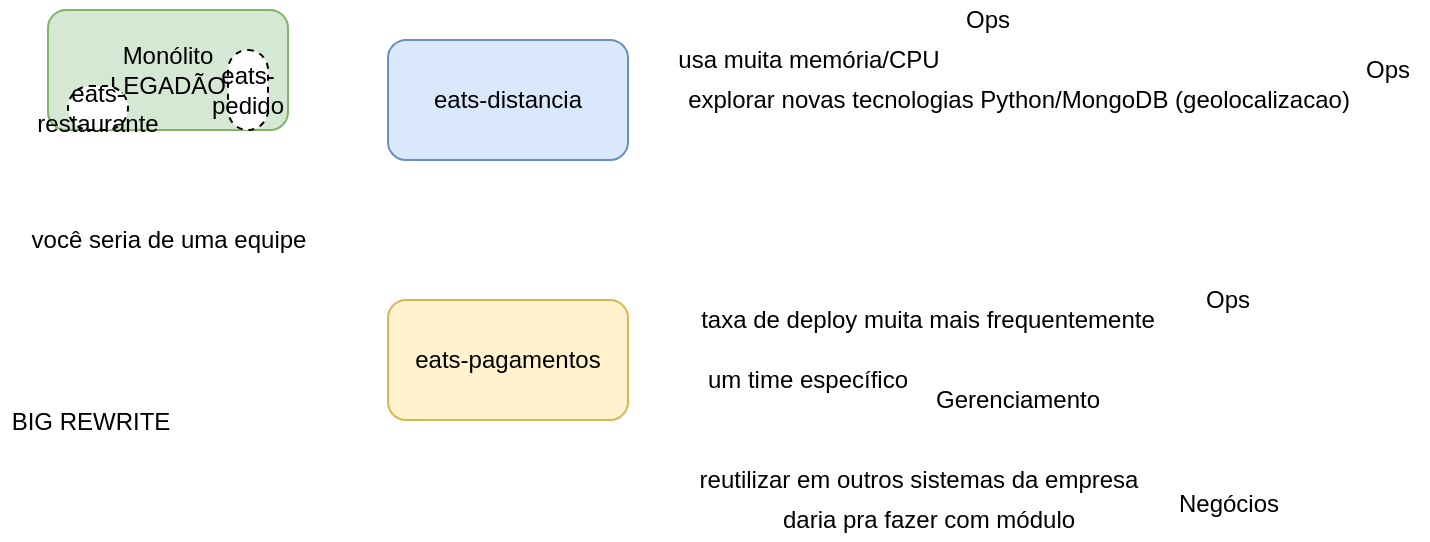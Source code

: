 <mxfile version="12.9.5" type="device"><diagram id="VCv6ea7JGss_sju6jLNz" name="Page-1"><mxGraphModel dx="868" dy="448" grid="1" gridSize="10" guides="1" tooltips="1" connect="1" arrows="1" fold="1" page="1" pageScale="1" pageWidth="850" pageHeight="1100" math="0" shadow="0"><root><mxCell id="0"/><mxCell id="1" parent="0"/><mxCell id="qCK2CP9s8Fla13jNQn0h-1" value="eats-distancia" style="rounded=1;whiteSpace=wrap;html=1;fillColor=#dae8fc;strokeColor=#6c8ebf;" vertex="1" parent="1"><mxGeometry x="200" y="90" width="120" height="60" as="geometry"/></mxCell><mxCell id="qCK2CP9s8Fla13jNQn0h-2" value="usa muita memória/CPU" style="text;html=1;align=center;verticalAlign=middle;resizable=0;points=[];autosize=1;" vertex="1" parent="1"><mxGeometry x="335" y="90" width="150" height="20" as="geometry"/></mxCell><mxCell id="qCK2CP9s8Fla13jNQn0h-3" value="explorar novas tecnologias Python/MongoDB (geolocalizacao)" style="text;html=1;align=center;verticalAlign=middle;resizable=0;points=[];autosize=1;" vertex="1" parent="1"><mxGeometry x="340" y="110" width="350" height="20" as="geometry"/></mxCell><mxCell id="qCK2CP9s8Fla13jNQn0h-5" value="eats-pagamentos" style="rounded=1;whiteSpace=wrap;html=1;fillColor=#fff2cc;strokeColor=#d6b656;" vertex="1" parent="1"><mxGeometry x="200" y="220" width="120" height="60" as="geometry"/></mxCell><mxCell id="qCK2CP9s8Fla13jNQn0h-6" value="taxa de deploy muita mais frequentemente" style="text;html=1;strokeColor=none;fillColor=none;align=center;verticalAlign=middle;whiteSpace=wrap;rounded=0;" vertex="1" parent="1"><mxGeometry x="340" y="220" width="260" height="20" as="geometry"/></mxCell><mxCell id="qCK2CP9s8Fla13jNQn0h-7" value="um time específico" style="text;html=1;strokeColor=none;fillColor=none;align=center;verticalAlign=middle;whiteSpace=wrap;rounded=0;" vertex="1" parent="1"><mxGeometry x="355" y="250" width="110" height="20" as="geometry"/></mxCell><mxCell id="qCK2CP9s8Fla13jNQn0h-8" value="Ops" style="text;html=1;strokeColor=none;fillColor=none;align=center;verticalAlign=middle;whiteSpace=wrap;rounded=0;" vertex="1" parent="1"><mxGeometry x="600" y="210" width="40" height="20" as="geometry"/></mxCell><mxCell id="qCK2CP9s8Fla13jNQn0h-11" value="Ops" style="text;html=1;strokeColor=none;fillColor=none;align=center;verticalAlign=middle;whiteSpace=wrap;rounded=0;" vertex="1" parent="1"><mxGeometry x="680" y="90" width="40" height="30" as="geometry"/></mxCell><mxCell id="qCK2CP9s8Fla13jNQn0h-12" value="Ops" style="text;html=1;strokeColor=none;fillColor=none;align=center;verticalAlign=middle;whiteSpace=wrap;rounded=0;" vertex="1" parent="1"><mxGeometry x="480" y="70" width="40" height="20" as="geometry"/></mxCell><mxCell id="qCK2CP9s8Fla13jNQn0h-13" value="Gerenciamento" style="text;html=1;strokeColor=none;fillColor=none;align=center;verticalAlign=middle;whiteSpace=wrap;rounded=0;" vertex="1" parent="1"><mxGeometry x="495" y="260" width="40" height="20" as="geometry"/></mxCell><mxCell id="qCK2CP9s8Fla13jNQn0h-14" value="reutilizar em outros sistemas da empresa" style="text;html=1;align=center;verticalAlign=middle;resizable=0;points=[];autosize=1;" vertex="1" parent="1"><mxGeometry x="350" y="300" width="230" height="20" as="geometry"/></mxCell><mxCell id="qCK2CP9s8Fla13jNQn0h-15" value="daria pra fazer com módulo" style="text;html=1;align=center;verticalAlign=middle;resizable=0;points=[];autosize=1;" vertex="1" parent="1"><mxGeometry x="390" y="320" width="160" height="20" as="geometry"/></mxCell><mxCell id="qCK2CP9s8Fla13jNQn0h-18" value="Negócios" style="text;html=1;align=center;verticalAlign=middle;resizable=0;points=[];autosize=1;" vertex="1" parent="1"><mxGeometry x="585" y="312" width="70" height="20" as="geometry"/></mxCell><mxCell id="qCK2CP9s8Fla13jNQn0h-20" value="Monólito&lt;br&gt;LEGADÃO&lt;br&gt;" style="rounded=1;whiteSpace=wrap;html=1;fillColor=#d5e8d4;strokeColor=#82b366;" vertex="1" parent="1"><mxGeometry x="30" y="75" width="120" height="60" as="geometry"/></mxCell><mxCell id="qCK2CP9s8Fla13jNQn0h-21" value="você seria de uma equipe" style="text;html=1;align=center;verticalAlign=middle;resizable=0;points=[];autosize=1;" vertex="1" parent="1"><mxGeometry x="15" y="180" width="150" height="20" as="geometry"/></mxCell><mxCell id="qCK2CP9s8Fla13jNQn0h-22" value="eats-restaurante" style="rounded=1;whiteSpace=wrap;html=1;dashed=1;arcSize=50;" vertex="1" parent="1"><mxGeometry x="40" y="113" width="30" height="22" as="geometry"/></mxCell><mxCell id="qCK2CP9s8Fla13jNQn0h-23" value="eats-pedido" style="rounded=1;whiteSpace=wrap;html=1;dashed=1;arcSize=50;" vertex="1" parent="1"><mxGeometry x="120" y="95" width="20" height="40" as="geometry"/></mxCell><mxCell id="qCK2CP9s8Fla13jNQn0h-24" value="BIG REWRITE" style="text;html=1;align=center;verticalAlign=middle;resizable=0;points=[];autosize=1;" vertex="1" parent="1"><mxGeometry x="6" y="271" width="90" height="20" as="geometry"/></mxCell></root></mxGraphModel></diagram></mxfile>